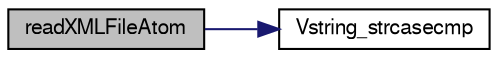 digraph "readXMLFileAtom"
{
  edge [fontname="FreeSans",fontsize="10",labelfontname="FreeSans",labelfontsize="10"];
  node [fontname="FreeSans",fontsize="10",shape=record];
  rankdir="LR";
  Node1 [label="readXMLFileAtom",height=0.2,width=0.4,color="black", fillcolor="grey75", style="filled" fontcolor="black"];
  Node1 -> Node2 [color="midnightblue",fontsize="10",style="solid",fontname="FreeSans"];
  Node2 [label="Vstring_strcasecmp",height=0.2,width=0.4,color="black", fillcolor="white", style="filled",URL="$group___vstring.html#ga8dd2348150c70288ebb00c8eb0b847e0",tooltip="Case-insensitive string comparison (BSD standard)"];
}
